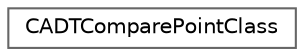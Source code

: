 digraph "Graphical Class Hierarchy"
{
 // LATEX_PDF_SIZE
  bgcolor="transparent";
  edge [fontname=Helvetica,fontsize=10,labelfontname=Helvetica,labelfontsize=10];
  node [fontname=Helvetica,fontsize=10,shape=box,height=0.2,width=0.4];
  rankdir="LR";
  Node0 [id="Node000000",label="CADTComparePointClass",height=0.2,width=0.4,color="grey40", fillcolor="white", style="filled",URL="$classCADTComparePointClass.html",tooltip="Functor, used for the sorting of the points when building an ADT."];
}
